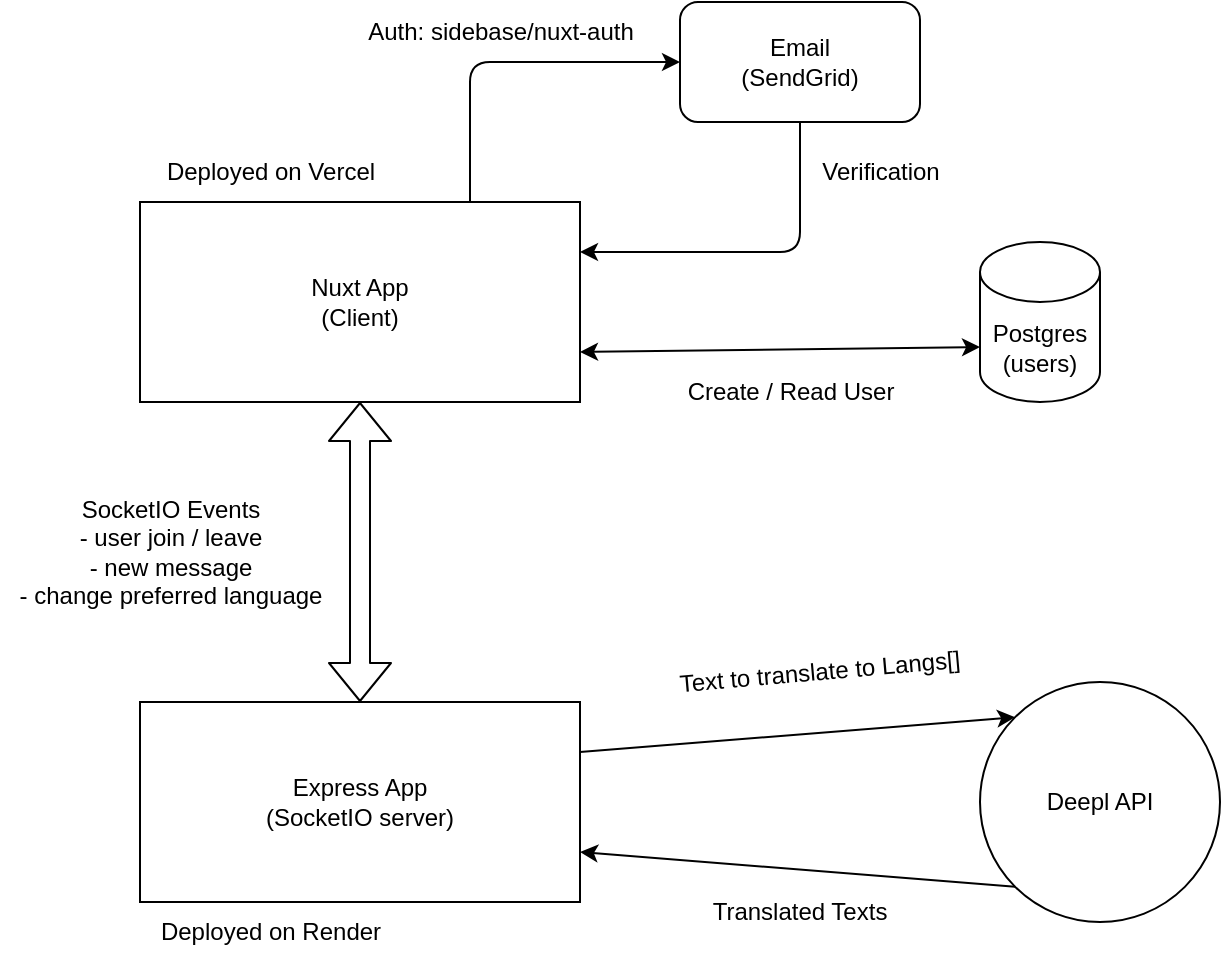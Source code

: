 <mxfile>
    <diagram id="sTOn1CRDUHf2k_RcDbQH" name="Page-1">
        <mxGraphModel dx="1072" dy="612" grid="1" gridSize="10" guides="1" tooltips="1" connect="1" arrows="1" fold="1" page="1" pageScale="1" pageWidth="827" pageHeight="1169" math="0" shadow="0">
            <root>
                <mxCell id="0"/>
                <mxCell id="1" parent="0"/>
                <mxCell id="2" value="Nuxt App&lt;br&gt;(Client)" style="rounded=0;whiteSpace=wrap;html=1;" vertex="1" parent="1">
                    <mxGeometry x="110" y="130" width="220" height="100" as="geometry"/>
                </mxCell>
                <mxCell id="3" value="Express App&lt;br&gt;(SocketIO server)" style="rounded=0;whiteSpace=wrap;html=1;" vertex="1" parent="1">
                    <mxGeometry x="110" y="380" width="220" height="100" as="geometry"/>
                </mxCell>
                <mxCell id="4" value="Deployed on Vercel" style="text;html=1;align=center;verticalAlign=middle;resizable=0;points=[];autosize=1;strokeColor=none;fillColor=none;" vertex="1" parent="1">
                    <mxGeometry x="110" y="100" width="130" height="30" as="geometry"/>
                </mxCell>
                <mxCell id="5" value="Deployed on Render" style="text;html=1;align=center;verticalAlign=middle;resizable=0;points=[];autosize=1;strokeColor=none;fillColor=none;rotation=0;" vertex="1" parent="1">
                    <mxGeometry x="110" y="480" width="130" height="30" as="geometry"/>
                </mxCell>
                <mxCell id="6" value="Postgres&lt;br&gt;(users)" style="shape=cylinder3;whiteSpace=wrap;html=1;boundedLbl=1;backgroundOutline=1;size=15;" vertex="1" parent="1">
                    <mxGeometry x="530" y="150" width="60" height="80" as="geometry"/>
                </mxCell>
                <mxCell id="7" value="Deepl API" style="ellipse;whiteSpace=wrap;html=1;aspect=fixed;" vertex="1" parent="1">
                    <mxGeometry x="530" y="370" width="120" height="120" as="geometry"/>
                </mxCell>
                <mxCell id="8" value="" style="endArrow=classic;html=1;exitX=1;exitY=0.25;exitDx=0;exitDy=0;entryX=0;entryY=0;entryDx=0;entryDy=0;" edge="1" parent="1" source="3" target="7">
                    <mxGeometry width="50" height="50" relative="1" as="geometry">
                        <mxPoint x="470" y="390" as="sourcePoint"/>
                        <mxPoint x="520" y="340" as="targetPoint"/>
                    </mxGeometry>
                </mxCell>
                <mxCell id="11" value="" style="endArrow=classic;html=1;exitX=0;exitY=1;exitDx=0;exitDy=0;entryX=1;entryY=0.75;entryDx=0;entryDy=0;" edge="1" parent="1" source="7" target="3">
                    <mxGeometry width="50" height="50" relative="1" as="geometry">
                        <mxPoint x="470" y="390" as="sourcePoint"/>
                        <mxPoint x="520" y="340" as="targetPoint"/>
                    </mxGeometry>
                </mxCell>
                <mxCell id="12" value="Text to translate to Langs[]" style="text;html=1;strokeColor=none;fillColor=none;align=center;verticalAlign=middle;whiteSpace=wrap;rounded=0;rotation=-5;" vertex="1" parent="1">
                    <mxGeometry x="370" y="340" width="160" height="50" as="geometry"/>
                </mxCell>
                <mxCell id="13" value="Translated Texts" style="text;html=1;strokeColor=none;fillColor=none;align=center;verticalAlign=middle;whiteSpace=wrap;rounded=0;rotation=0;" vertex="1" parent="1">
                    <mxGeometry x="360" y="460" width="160" height="50" as="geometry"/>
                </mxCell>
                <mxCell id="15" value="SocketIO Events&lt;br&gt;- user join / leave&lt;br&gt;- new message&lt;br&gt;- change preferred language" style="text;html=1;align=center;verticalAlign=middle;resizable=0;points=[];autosize=1;strokeColor=none;fillColor=none;" vertex="1" parent="1">
                    <mxGeometry x="40" y="270" width="170" height="70" as="geometry"/>
                </mxCell>
                <mxCell id="16" value="" style="shape=flexArrow;endArrow=classic;startArrow=classic;html=1;exitX=0.5;exitY=0;exitDx=0;exitDy=0;entryX=0.5;entryY=1;entryDx=0;entryDy=0;" edge="1" parent="1" source="3" target="2">
                    <mxGeometry width="100" height="100" relative="1" as="geometry">
                        <mxPoint x="340" y="300" as="sourcePoint"/>
                        <mxPoint x="440" y="200" as="targetPoint"/>
                    </mxGeometry>
                </mxCell>
                <mxCell id="17" value="" style="endArrow=classic;html=1;entryX=0;entryY=0.5;entryDx=0;entryDy=0;exitX=0.75;exitY=0;exitDx=0;exitDy=0;" edge="1" parent="1" source="2" target="20">
                    <mxGeometry width="50" height="50" relative="1" as="geometry">
                        <mxPoint x="340" y="250" as="sourcePoint"/>
                        <mxPoint x="390" y="200" as="targetPoint"/>
                        <Array as="points">
                            <mxPoint x="275" y="60"/>
                            <mxPoint x="340" y="60"/>
                        </Array>
                    </mxGeometry>
                </mxCell>
                <mxCell id="19" value="Auth: sidebase/nuxt-auth" style="text;html=1;align=center;verticalAlign=middle;resizable=0;points=[];autosize=1;strokeColor=none;fillColor=none;" vertex="1" parent="1">
                    <mxGeometry x="210" y="30" width="160" height="30" as="geometry"/>
                </mxCell>
                <mxCell id="20" value="Email&lt;br&gt;(SendGrid)" style="rounded=1;whiteSpace=wrap;html=1;" vertex="1" parent="1">
                    <mxGeometry x="380" y="30" width="120" height="60" as="geometry"/>
                </mxCell>
                <mxCell id="21" value="" style="endArrow=classic;html=1;entryX=1;entryY=0.25;entryDx=0;entryDy=0;exitX=0.5;exitY=1;exitDx=0;exitDy=0;" edge="1" parent="1" source="20" target="2">
                    <mxGeometry width="50" height="50" relative="1" as="geometry">
                        <mxPoint x="340" y="240" as="sourcePoint"/>
                        <mxPoint x="390" y="190" as="targetPoint"/>
                        <Array as="points">
                            <mxPoint x="440" y="155"/>
                        </Array>
                    </mxGeometry>
                </mxCell>
                <mxCell id="22" value="Verification" style="text;html=1;align=center;verticalAlign=middle;resizable=0;points=[];autosize=1;strokeColor=none;fillColor=none;" vertex="1" parent="1">
                    <mxGeometry x="440" y="100" width="80" height="30" as="geometry"/>
                </mxCell>
                <mxCell id="23" value="" style="endArrow=classic;startArrow=classic;html=1;entryX=0;entryY=0;entryDx=0;entryDy=52.5;entryPerimeter=0;exitX=1;exitY=0.75;exitDx=0;exitDy=0;" edge="1" parent="1" source="2" target="6">
                    <mxGeometry width="50" height="50" relative="1" as="geometry">
                        <mxPoint x="340" y="240" as="sourcePoint"/>
                        <mxPoint x="390" y="190" as="targetPoint"/>
                    </mxGeometry>
                </mxCell>
                <mxCell id="24" value="Create / Read User" style="text;html=1;align=center;verticalAlign=middle;resizable=0;points=[];autosize=1;strokeColor=none;fillColor=none;" vertex="1" parent="1">
                    <mxGeometry x="370" y="210" width="130" height="30" as="geometry"/>
                </mxCell>
            </root>
        </mxGraphModel>
    </diagram>
</mxfile>